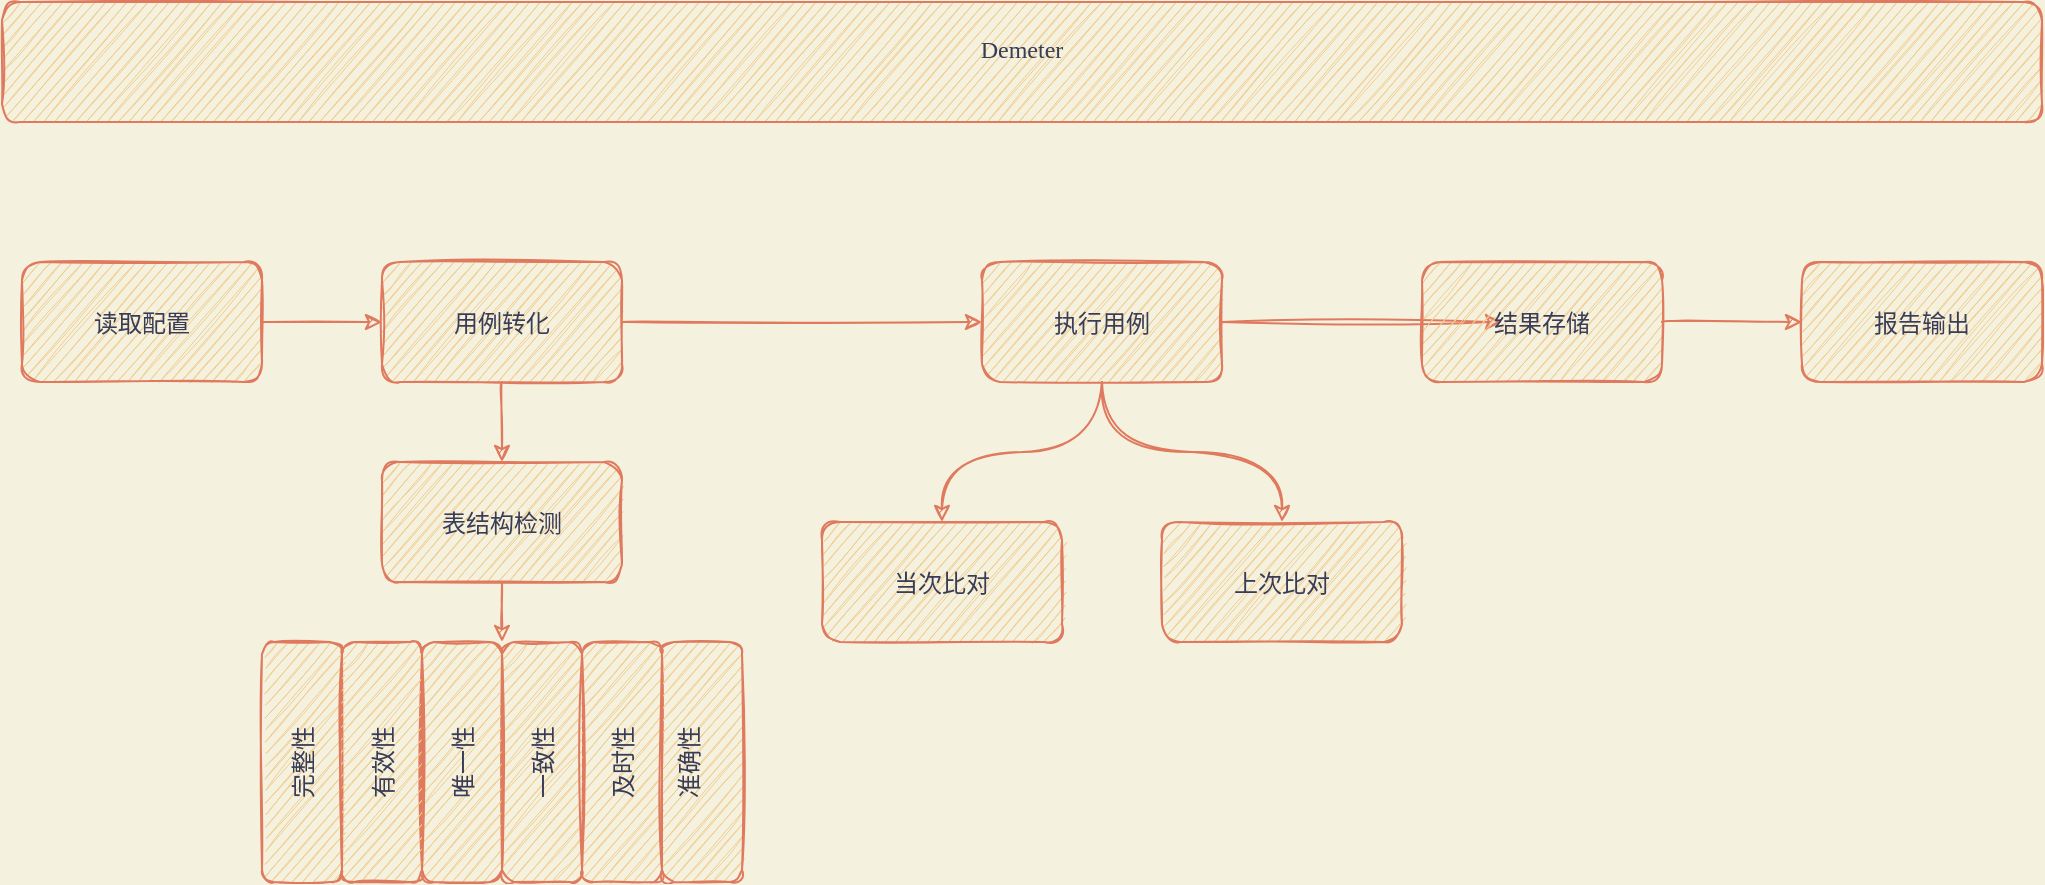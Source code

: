 <mxfile version="14.9.7" type="device"><diagram name="Page-1" id="52a04d89-c75d-2922-d76d-85b35f80e030"><mxGraphModel dx="1038" dy="579" grid="1" gridSize="10" guides="1" tooltips="1" connect="1" arrows="1" fold="1" page="1" pageScale="1" pageWidth="1100" pageHeight="850" background="#F4F1DE" math="0" shadow="0"><root><mxCell id="0"/><mxCell id="1" parent="0"/><mxCell id="17472293e6e8944d-30" value="Demeter&#10;" style="shadow=0;comic=0;labelBackgroundColor=none;strokeWidth=1;fontFamily=Comic Sans MS;fontSize=12;align=center;fillColor=#F2CC8F;strokeColor=#E07A5F;fontColor=#393C56;sketch=1;rounded=1;" parent="1" vertex="1"><mxGeometry x="40" y="60" width="1020" height="60" as="geometry"/></mxCell><mxCell id="dRSK_4XWgjSykFUQp6VI-3" value="" style="edgeStyle=orthogonalEdgeStyle;orthogonalLoop=1;jettySize=auto;fontFamily=Comic Sans MS;labelBackgroundColor=#F4F1DE;strokeColor=#E07A5F;fontColor=#393C56;sketch=1;curved=1;" parent="1" source="dRSK_4XWgjSykFUQp6VI-1" target="dRSK_4XWgjSykFUQp6VI-2" edge="1"><mxGeometry relative="1" as="geometry"/></mxCell><mxCell id="ouCq4Iz-Z52LdqTZwpLN-2" value="" style="edgeStyle=orthogonalEdgeStyle;curved=1;rounded=1;sketch=1;orthogonalLoop=1;jettySize=auto;html=1;fontFamily=Comic Sans MS;fontColor=#393C56;strokeColor=#E07A5F;fillColor=#F2CC8F;" edge="1" parent="1" source="dRSK_4XWgjSykFUQp6VI-1" target="ouCq4Iz-Z52LdqTZwpLN-1"><mxGeometry relative="1" as="geometry"/></mxCell><mxCell id="dRSK_4XWgjSykFUQp6VI-1" value="用例转化" style="fontFamily=Comic Sans MS;fillColor=#F2CC8F;strokeColor=#E07A5F;fontColor=#393C56;sketch=1;rounded=1;" parent="1" vertex="1"><mxGeometry x="230" y="190" width="120" height="60" as="geometry"/></mxCell><mxCell id="dRSK_4XWgjSykFUQp6VI-5" value="" style="edgeStyle=orthogonalEdgeStyle;orthogonalLoop=1;jettySize=auto;fontFamily=Comic Sans MS;labelBackgroundColor=#F4F1DE;strokeColor=#E07A5F;fontColor=#393C56;sketch=1;curved=1;" parent="1" source="dRSK_4XWgjSykFUQp6VI-2" target="dRSK_4XWgjSykFUQp6VI-4" edge="1"><mxGeometry relative="1" as="geometry"/></mxCell><mxCell id="dRSK_4XWgjSykFUQp6VI-7" value="" style="edgeStyle=orthogonalEdgeStyle;orthogonalLoop=1;jettySize=auto;fontFamily=Comic Sans MS;labelBackgroundColor=#F4F1DE;strokeColor=#E07A5F;fontColor=#393C56;sketch=1;curved=1;" parent="1" source="dRSK_4XWgjSykFUQp6VI-2" target="dRSK_4XWgjSykFUQp6VI-6" edge="1"><mxGeometry relative="1" as="geometry"/></mxCell><mxCell id="dRSK_4XWgjSykFUQp6VI-9" value="" style="edgeStyle=orthogonalEdgeStyle;orthogonalLoop=1;jettySize=auto;fontFamily=Comic Sans MS;labelBackgroundColor=#F4F1DE;strokeColor=#E07A5F;fontColor=#393C56;sketch=1;curved=1;" parent="1" source="dRSK_4XWgjSykFUQp6VI-2" edge="1"><mxGeometry relative="1" as="geometry"><mxPoint x="790" y="220" as="targetPoint"/></mxGeometry></mxCell><mxCell id="dRSK_4XWgjSykFUQp6VI-2" value="执行用例" style="fontFamily=Comic Sans MS;fillColor=#F2CC8F;strokeColor=#E07A5F;fontColor=#393C56;sketch=1;rounded=1;" parent="1" vertex="1"><mxGeometry x="530" y="190" width="120" height="60" as="geometry"/></mxCell><mxCell id="dRSK_4XWgjSykFUQp6VI-4" value="当次比对" style="fontFamily=Comic Sans MS;fillColor=#F2CC8F;strokeColor=#E07A5F;fontColor=#393C56;sketch=1;rounded=1;" parent="1" vertex="1"><mxGeometry x="450" y="320" width="120" height="60" as="geometry"/></mxCell><mxCell id="dRSK_4XWgjSykFUQp6VI-6" value="上次比对" style="fontFamily=Comic Sans MS;fillColor=#F2CC8F;strokeColor=#E07A5F;fontColor=#393C56;sketch=1;rounded=1;" parent="1" vertex="1"><mxGeometry x="620" y="320" width="120" height="60" as="geometry"/></mxCell><mxCell id="dRSK_4XWgjSykFUQp6VI-11" value="" style="edgeStyle=orthogonalEdgeStyle;orthogonalLoop=1;jettySize=auto;fontFamily=Comic Sans MS;labelBackgroundColor=#F4F1DE;strokeColor=#E07A5F;fontColor=#393C56;sketch=1;curved=1;" parent="1" source="dRSK_4XWgjSykFUQp6VI-8" target="dRSK_4XWgjSykFUQp6VI-10" edge="1"><mxGeometry relative="1" as="geometry"/></mxCell><mxCell id="dRSK_4XWgjSykFUQp6VI-8" value="结果存储" style="fontFamily=Comic Sans MS;fillColor=#F2CC8F;strokeColor=#E07A5F;fontColor=#393C56;sketch=1;rounded=1;" parent="1" vertex="1"><mxGeometry x="750" y="190" width="120" height="60" as="geometry"/></mxCell><mxCell id="dRSK_4XWgjSykFUQp6VI-10" value="报告输出" style="fontFamily=Comic Sans MS;fillColor=#F2CC8F;strokeColor=#E07A5F;fontColor=#393C56;sketch=1;rounded=1;" parent="1" vertex="1"><mxGeometry x="940" y="190" width="120" height="60" as="geometry"/></mxCell><mxCell id="dRSK_4XWgjSykFUQp6VI-14" value="" style="edgeStyle=orthogonalEdgeStyle;orthogonalLoop=1;jettySize=auto;fontFamily=Comic Sans MS;labelBackgroundColor=#F4F1DE;strokeColor=#E07A5F;fontColor=#393C56;sketch=1;curved=1;" parent="1" source="dRSK_4XWgjSykFUQp6VI-12" target="dRSK_4XWgjSykFUQp6VI-1" edge="1"><mxGeometry relative="1" as="geometry"/></mxCell><mxCell id="dRSK_4XWgjSykFUQp6VI-12" value="读取配置" style="fontFamily=Comic Sans MS;fillColor=#F2CC8F;strokeColor=#E07A5F;fontColor=#393C56;sketch=1;rounded=1;" parent="1" vertex="1"><mxGeometry x="50" y="190" width="120" height="60" as="geometry"/></mxCell><mxCell id="dRSK_4XWgjSykFUQp6VI-17" value="一致性" style="fontFamily=Comic Sans MS;horizontal=0;fillColor=#F2CC8F;strokeColor=#E07A5F;fontColor=#393C56;sketch=1;rounded=1;" parent="1" vertex="1"><mxGeometry x="290" y="380" width="40" height="120" as="geometry"/></mxCell><mxCell id="dRSK_4XWgjSykFUQp6VI-18" value="及时性" style="fontFamily=Comic Sans MS;horizontal=0;fillColor=#F2CC8F;strokeColor=#E07A5F;fontColor=#393C56;sketch=1;rounded=1;" parent="1" vertex="1"><mxGeometry x="330" y="380" width="40" height="120" as="geometry"/></mxCell><mxCell id="dRSK_4XWgjSykFUQp6VI-19" value="准确性&#10;" style="fontFamily=Comic Sans MS;horizontal=0;fillColor=#F2CC8F;strokeColor=#E07A5F;fontColor=#393C56;sketch=1;rounded=1;" parent="1" vertex="1"><mxGeometry x="370" y="380" width="40" height="120" as="geometry"/></mxCell><mxCell id="dRSK_4XWgjSykFUQp6VI-20" value="唯一性" style="fontFamily=Comic Sans MS;horizontal=0;fillColor=#F2CC8F;strokeColor=#E07A5F;fontColor=#393C56;sketch=1;rounded=1;" parent="1" vertex="1"><mxGeometry x="250" y="380" width="40" height="120" as="geometry"/></mxCell><mxCell id="dRSK_4XWgjSykFUQp6VI-21" value="有效性" style="fontFamily=Comic Sans MS;horizontal=0;fillColor=#F2CC8F;strokeColor=#E07A5F;fontColor=#393C56;sketch=1;rounded=1;" parent="1" vertex="1"><mxGeometry x="210" y="380" width="40" height="120" as="geometry"/></mxCell><mxCell id="dRSK_4XWgjSykFUQp6VI-22" value="完整性" style="fontFamily=Comic Sans MS;horizontal=0;fillColor=#F2CC8F;strokeColor=#E07A5F;fontColor=#393C56;sketch=1;rounded=1;" parent="1" vertex="1"><mxGeometry x="170" y="380" width="40" height="120" as="geometry"/></mxCell><mxCell id="ouCq4Iz-Z52LdqTZwpLN-4" value="" style="edgeStyle=orthogonalEdgeStyle;curved=1;rounded=1;sketch=1;orthogonalLoop=1;jettySize=auto;html=1;fontFamily=Comic Sans MS;fontColor=#393C56;strokeColor=#E07A5F;fillColor=#F2CC8F;" edge="1" parent="1" source="ouCq4Iz-Z52LdqTZwpLN-1"><mxGeometry relative="1" as="geometry"><mxPoint x="290" y="380" as="targetPoint"/></mxGeometry></mxCell><mxCell id="ouCq4Iz-Z52LdqTZwpLN-1" value="表结构检测" style="fontFamily=Comic Sans MS;fillColor=#F2CC8F;strokeColor=#E07A5F;fontColor=#393C56;sketch=1;rounded=1;" vertex="1" parent="1"><mxGeometry x="230" y="290" width="120" height="60" as="geometry"/></mxCell></root></mxGraphModel></diagram></mxfile>